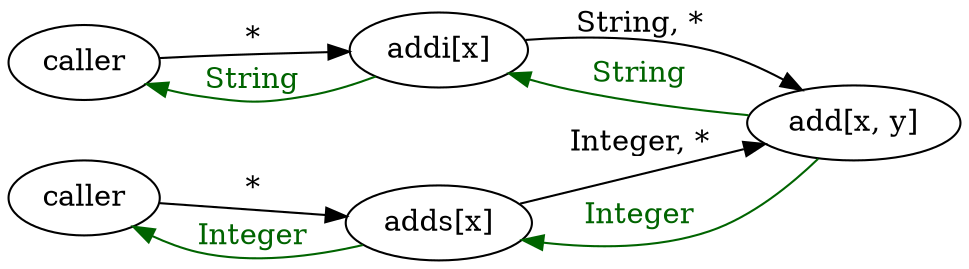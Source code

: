 digraph {
  rankdir=LR;
  size="8,!";

  e_addi [label="caller"];
  addi [label="addi[x]"];
  e_adds [label="caller"];
  adds [label="adds[x]"];
  add_aa [label="add[x, y]"]

  e_addi -> addi [label="*"];
  addi -> e_addi [label="String", color="/svg/darkgreen", fontcolor="/svg/darkgreen"];
  addi -> add_aa [label="String, *"];
  add_aa -> addi [label="String", color="/svg/darkgreen", fontcolor="/svg/darkgreen"];

  e_adds -> adds [label="*"];
  adds -> e_adds [label="Integer", color="/svg/darkgreen", fontcolor="/svg/darkgreen"];
  adds -> add_aa [label="Integer, *"];
  add_aa -> adds [label="Integer", color="/svg/darkgreen", fontcolor="/svg/darkgreen"];

  { rank=same; e_addi e_adds }
  { rank=same; addi adds }
}